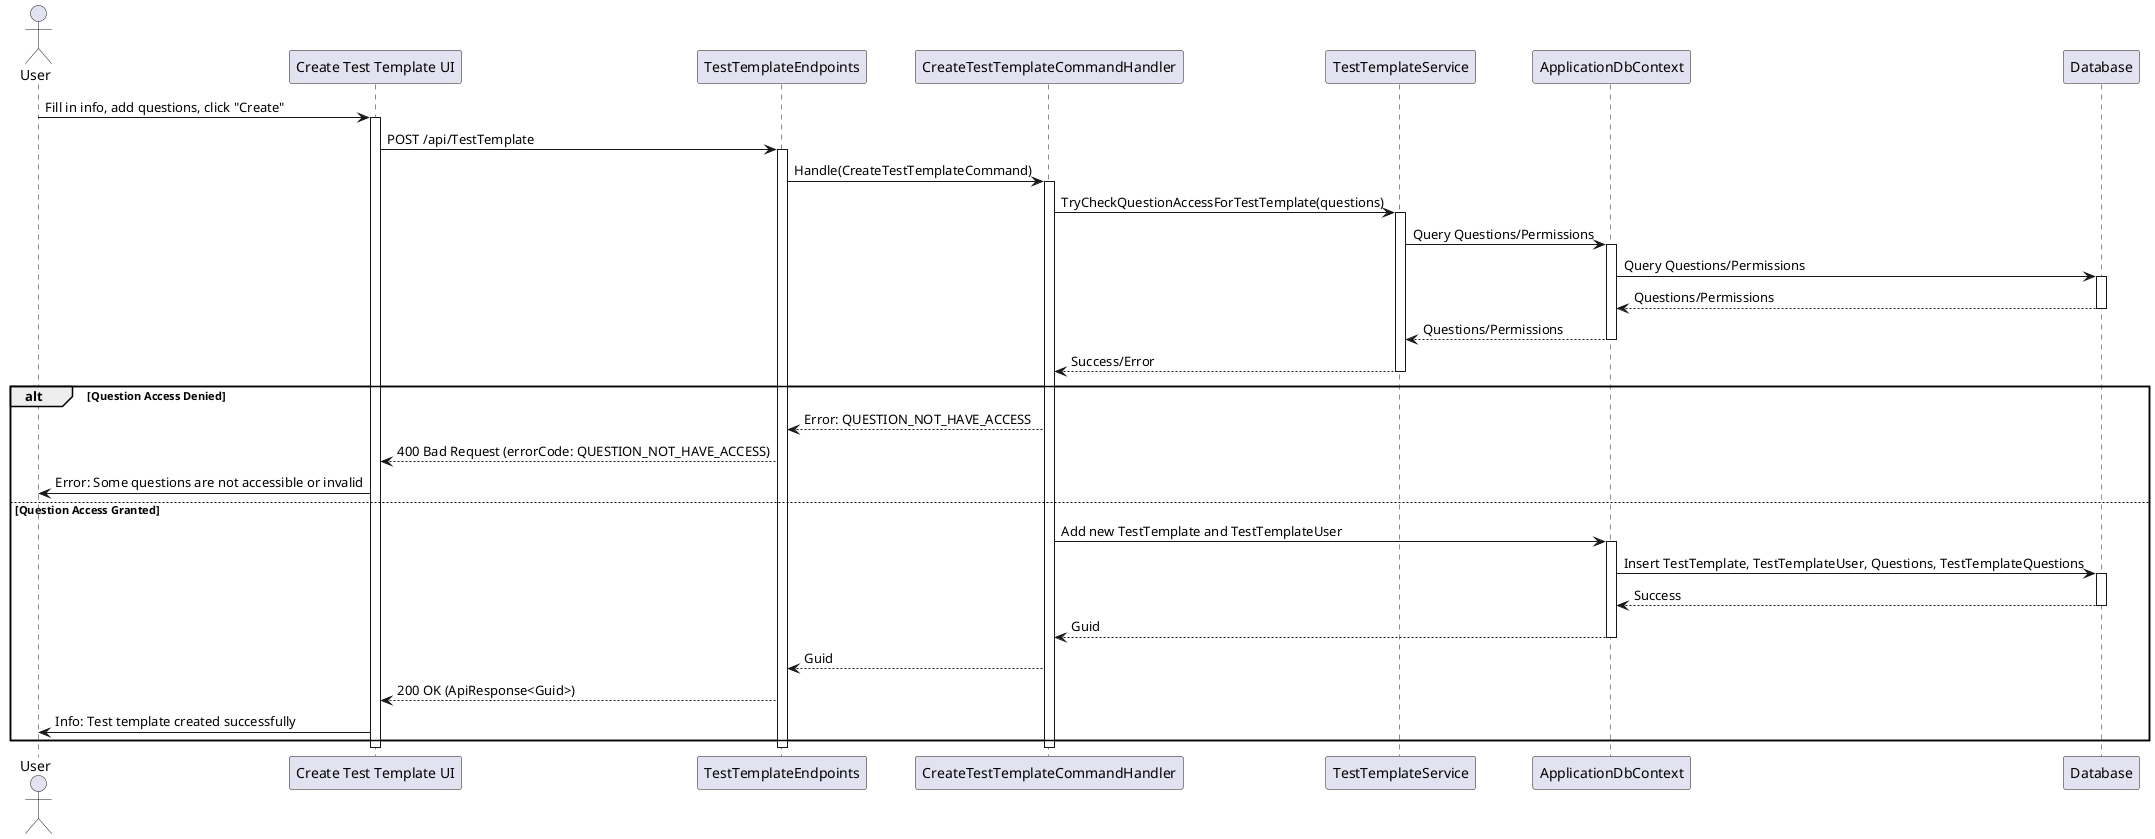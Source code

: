@startuml
actor User
participant "Create Test Template UI" as UI
participant TestTemplateEndpoints
participant CreateTestTemplateCommandHandler as Handler
participant TestTemplateService
participant ApplicationDbContext
participant Database

User -> UI : Fill in info, add questions, click "Create"
activate UI
UI -> TestTemplateEndpoints : POST /api/TestTemplate
activate TestTemplateEndpoints
TestTemplateEndpoints -> Handler : Handle(CreateTestTemplateCommand)
activate Handler
Handler -> TestTemplateService : TryCheckQuestionAccessForTestTemplate(questions)
activate TestTemplateService
TestTemplateService -> ApplicationDbContext : Query Questions/Permissions
activate ApplicationDbContext
ApplicationDbContext -> Database : Query Questions/Permissions
activate Database
Database --> ApplicationDbContext : Questions/Permissions
deactivate Database
ApplicationDbContext --> TestTemplateService : Questions/Permissions
deactivate ApplicationDbContext
TestTemplateService --> Handler : Success/Error
deactivate TestTemplateService
alt Question Access Denied
    Handler --> TestTemplateEndpoints : Error: QUESTION_NOT_HAVE_ACCESS
    TestTemplateEndpoints --> UI : 400 Bad Request (errorCode: QUESTION_NOT_HAVE_ACCESS)
    UI -> User : Error: Some questions are not accessible or invalid
else Question Access Granted
    Handler -> ApplicationDbContext : Add new TestTemplate and TestTemplateUser
    activate ApplicationDbContext
    ' Handler -> Handler : Create Question entities and TestTemplateQuestion links from DTOs
    ApplicationDbContext -> Database : Insert TestTemplate, TestTemplateUser, Questions, TestTemplateQuestions
    activate Database
    Database --> ApplicationDbContext : Success
    deactivate Database
    ApplicationDbContext --> Handler : Guid
    deactivate ApplicationDbContext
    Handler --> TestTemplateEndpoints : Guid
    TestTemplateEndpoints --> UI : 200 OK (ApiResponse<Guid>)
    UI -> User : Info: Test template created successfully
end
deactivate Handler
deactivate TestTemplateEndpoints
deactivate UI
@enduml